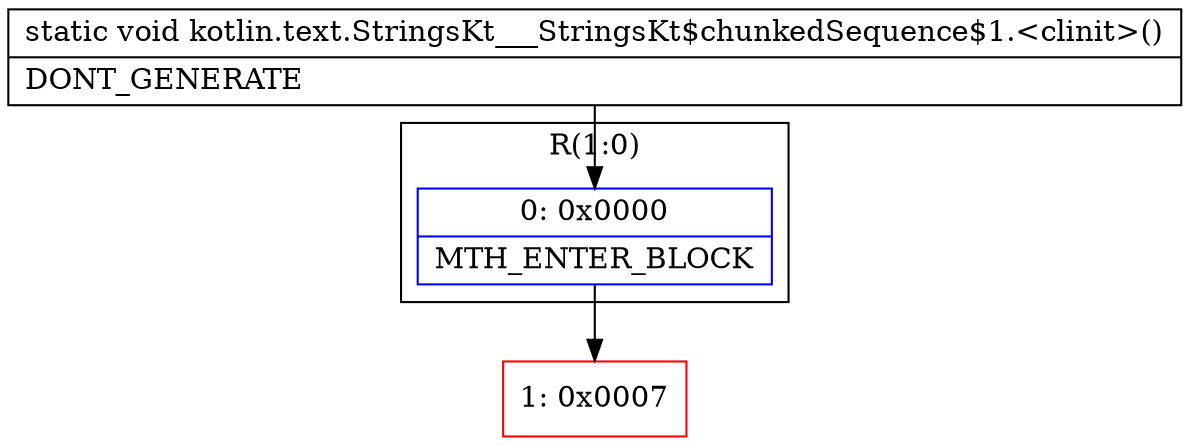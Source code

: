 digraph "CFG forkotlin.text.StringsKt___StringsKt$chunkedSequence$1.\<clinit\>()V" {
subgraph cluster_Region_1141933962 {
label = "R(1:0)";
node [shape=record,color=blue];
Node_0 [shape=record,label="{0\:\ 0x0000|MTH_ENTER_BLOCK\l}"];
}
Node_1 [shape=record,color=red,label="{1\:\ 0x0007}"];
MethodNode[shape=record,label="{static void kotlin.text.StringsKt___StringsKt$chunkedSequence$1.\<clinit\>()  | DONT_GENERATE\l}"];
MethodNode -> Node_0;
Node_0 -> Node_1;
}

